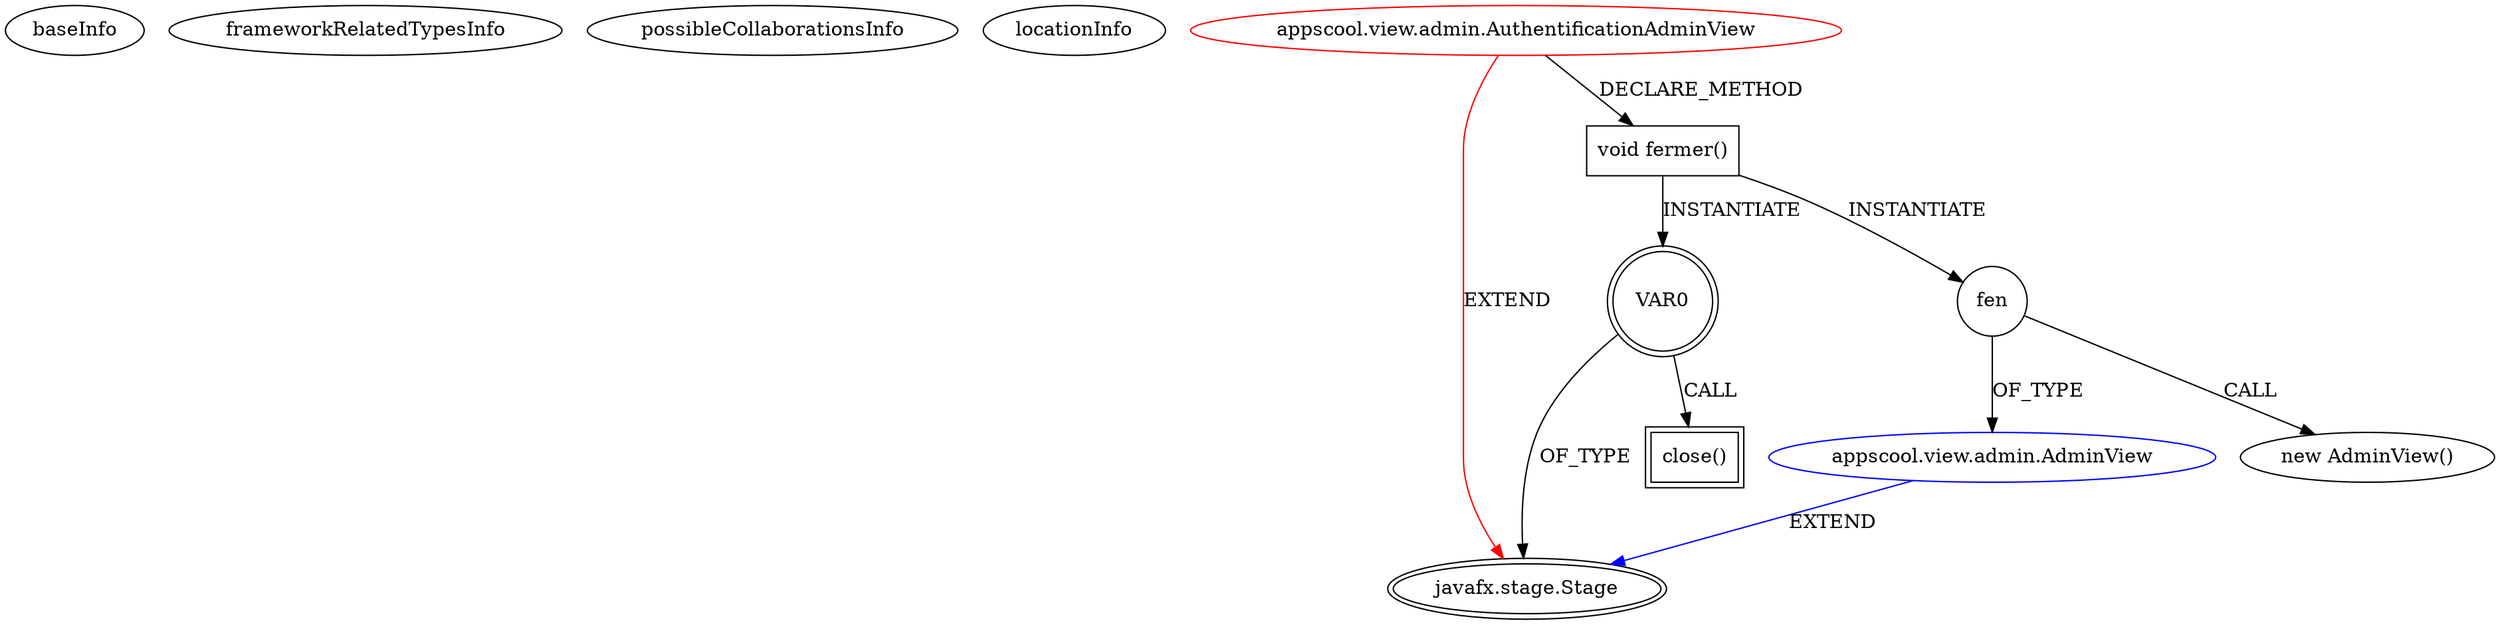 digraph {
baseInfo[graphId=1768,category="extension_graph",isAnonymous=false,possibleRelation=true]
frameworkRelatedTypesInfo[0="javafx.stage.Stage"]
possibleCollaborationsInfo[0="1768~CLIENT_METHOD_DECLARATION-INSTANTIATION-~javafx.stage.Stage ~javafx.stage.Stage ~false~false"]
locationInfo[projectName="akdiallo-AppScool",filePath="/akdiallo-AppScool/AppScool-master/src/appscool/view/admin/AuthentificationAdminView.java",contextSignature="AuthentificationAdminView",graphId="1768"]
0[label="appscool.view.admin.AuthentificationAdminView",vertexType="ROOT_CLIENT_CLASS_DECLARATION",isFrameworkType=false,color=red]
1[label="javafx.stage.Stage",vertexType="FRAMEWORK_CLASS_TYPE",isFrameworkType=true,peripheries=2]
4[label="void fermer()",vertexType="CLIENT_METHOD_DECLARATION",isFrameworkType=false,shape=box]
5[label="VAR0",vertexType="VARIABLE_EXPRESION",isFrameworkType=true,peripheries=2,shape=circle]
6[label="close()",vertexType="INSIDE_CALL",isFrameworkType=true,peripheries=2,shape=box]
9[label="fen",vertexType="VARIABLE_EXPRESION",isFrameworkType=false,shape=circle]
10[label="appscool.view.admin.AdminView",vertexType="REFERENCE_CLIENT_CLASS_DECLARATION",isFrameworkType=false,color=blue]
8[label="new AdminView()",vertexType="CONSTRUCTOR_CALL",isFrameworkType=false]
0->1[label="EXTEND",color=red]
0->4[label="DECLARE_METHOD"]
4->5[label="INSTANTIATE"]
5->1[label="OF_TYPE"]
5->6[label="CALL"]
4->9[label="INSTANTIATE"]
10->1[label="EXTEND",color=blue]
9->10[label="OF_TYPE"]
9->8[label="CALL"]
}
